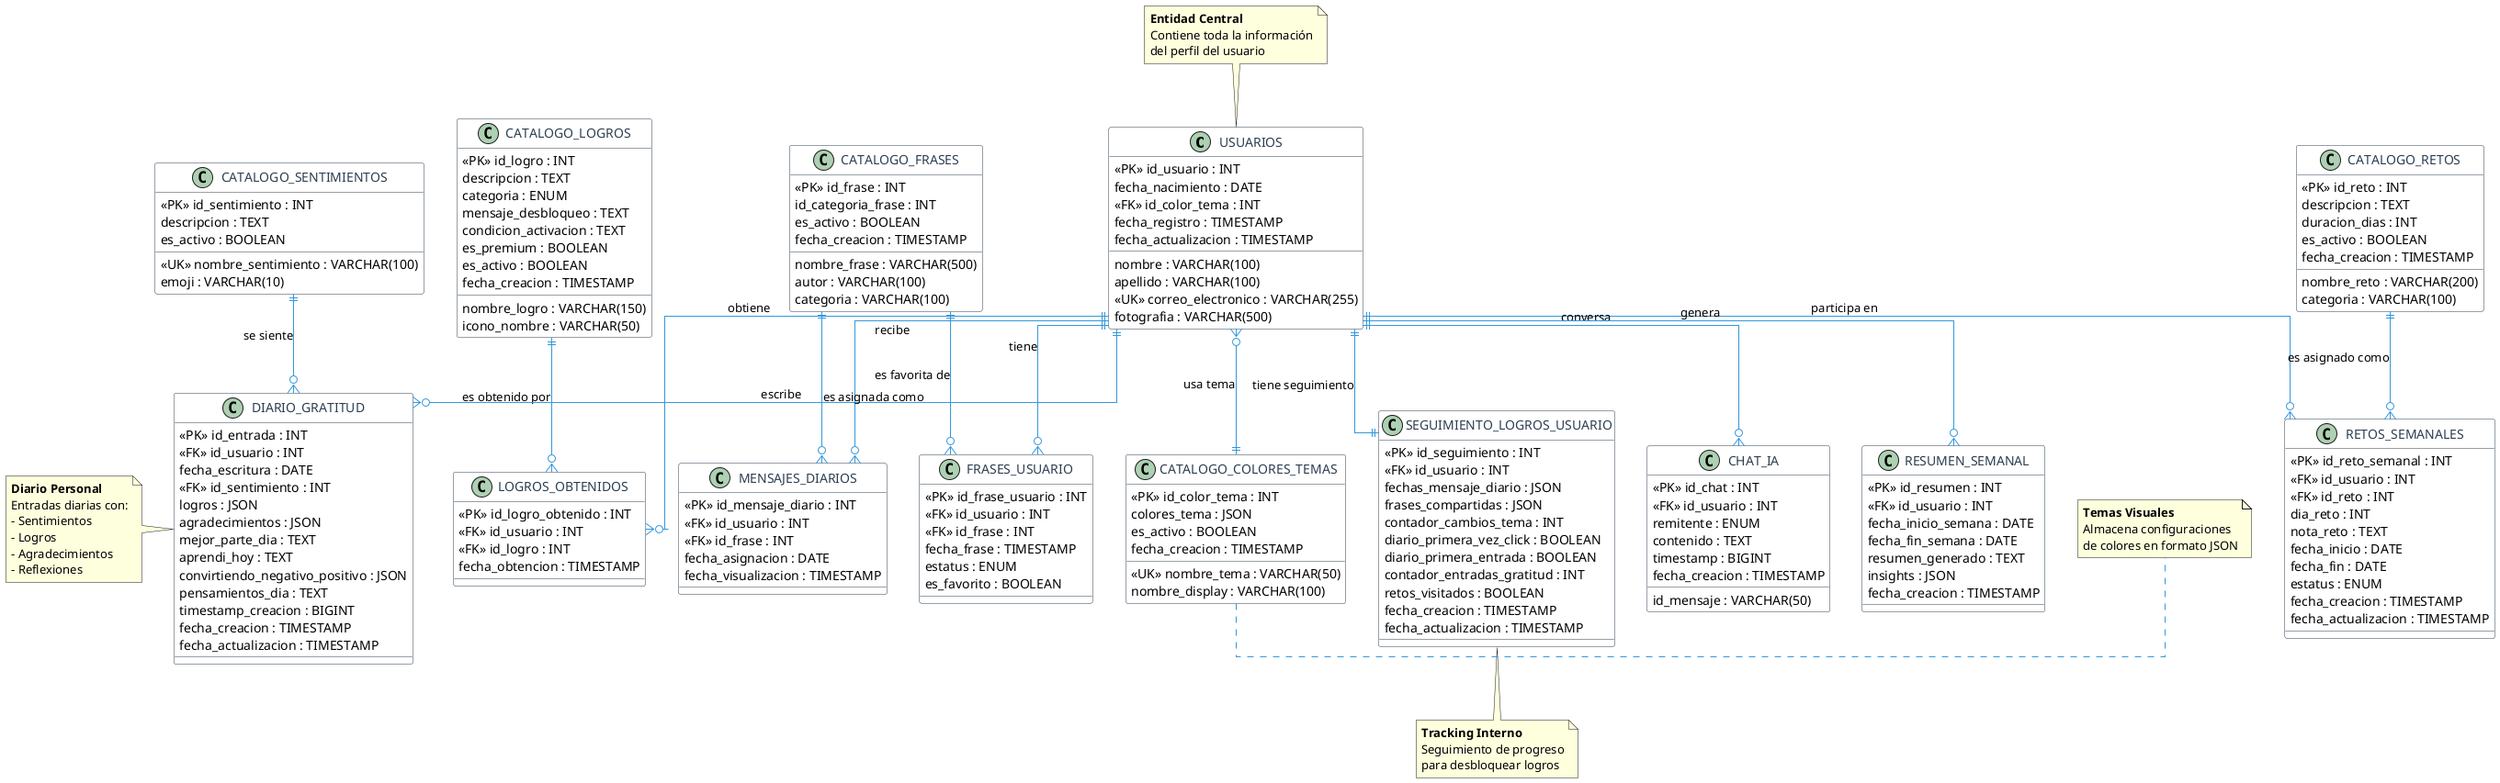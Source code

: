 @startuml App Para Brillar - Diagrama Entidad Relación

!define ENTITY class
!define PK <<PK>>
!define FK <<FK>>
!define UK <<UK>>

' Configuración del diagrama
skinparam class {
    BackgroundColor White
    BorderColor #2C3E50
    ArrowColor #3498DB
    FontColor #2C3E50
}

skinparam linetype ortho

' Entidades Principales
ENTITY USUARIOS {
    PK id_usuario : INT
    nombre : VARCHAR(100)
    apellido : VARCHAR(100)
    UK correo_electronico : VARCHAR(255)
    fecha_nacimiento : DATE
    fotografia : VARCHAR(500)
    FK id_color_tema : INT
    fecha_registro : TIMESTAMP
    fecha_actualizacion : TIMESTAMP
}

ENTITY CATALOGO_COLORES_TEMAS {
    PK id_color_tema : INT
    UK nombre_tema : VARCHAR(50)
    nombre_display : VARCHAR(100)
    colores_tema : JSON
    es_activo : BOOLEAN
    fecha_creacion : TIMESTAMP
}

ENTITY CATALOGO_SENTIMIENTOS {
    PK id_sentimiento : INT
    UK nombre_sentimiento : VARCHAR(100)
    emoji : VARCHAR(10)
    descripcion : TEXT
    es_activo : BOOLEAN
}

ENTITY CATALOGO_LOGROS {
    PK id_logro : INT
    nombre_logro : VARCHAR(150)
    descripcion : TEXT
    categoria : ENUM
    icono_nombre : VARCHAR(50)
    mensaje_desbloqueo : TEXT
    condicion_activacion : TEXT
    es_premium : BOOLEAN
    es_activo : BOOLEAN
    fecha_creacion : TIMESTAMP
}

ENTITY CATALOGO_FRASES {
    PK id_frase : INT
    id_categoria_frase : INT
    nombre_frase : VARCHAR(500)
    autor : VARCHAR(100)
    categoria : VARCHAR(100)
    es_activo : BOOLEAN
    fecha_creacion : TIMESTAMP
}

ENTITY CATALOGO_RETOS {
    PK id_reto : INT
    nombre_reto : VARCHAR(200)
    descripcion : TEXT
    categoria : VARCHAR(100)
    duracion_dias : INT
    es_activo : BOOLEAN
    fecha_creacion : TIMESTAMP
}

' Entidades de Relación
ENTITY LOGROS_OBTENIDOS {
    PK id_logro_obtenido : INT
    FK id_usuario : INT
    FK id_logro : INT
    fecha_obtencion : TIMESTAMP
}

ENTITY FRASES_USUARIO {
    PK id_frase_usuario : INT
    FK id_usuario : INT
    FK id_frase : INT
    fecha_frase : TIMESTAMP
    estatus : ENUM
    es_favorito : BOOLEAN
}

ENTITY RETOS_SEMANALES {
    PK id_reto_semanal : INT
    FK id_usuario : INT
    FK id_reto : INT
    dia_reto : INT
    nota_reto : TEXT
    fecha_inicio : DATE
    fecha_fin : DATE
    estatus : ENUM
    fecha_creacion : TIMESTAMP
    fecha_actualizacion : TIMESTAMP
}

ENTITY DIARIO_GRATITUD {
    PK id_entrada : INT
    FK id_usuario : INT
    fecha_escritura : DATE
    FK id_sentimiento : INT
    logros : JSON
    agradecimientos : JSON
    mejor_parte_dia : TEXT
    aprendi_hoy : TEXT
    convirtiendo_negativo_positivo : JSON
    pensamientos_dia : TEXT
    timestamp_creacion : BIGINT
    fecha_creacion : TIMESTAMP
    fecha_actualizacion : TIMESTAMP
}

' Entidades de Seguimiento
ENTITY SEGUIMIENTO_LOGROS_USUARIO {
    PK id_seguimiento : INT
    FK id_usuario : INT
    fechas_mensaje_diario : JSON
    frases_compartidas : JSON
    contador_cambios_tema : INT
    diario_primera_vez_click : BOOLEAN
    diario_primera_entrada : BOOLEAN
    contador_entradas_gratitud : INT
    retos_visitados : BOOLEAN
    fecha_creacion : TIMESTAMP
    fecha_actualizacion : TIMESTAMP
}

ENTITY MENSAJES_DIARIOS {
    PK id_mensaje_diario : INT
    FK id_usuario : INT
    FK id_frase : INT
    fecha_asignacion : DATE
    fecha_visualizacion : TIMESTAMP
}

ENTITY CHAT_IA {
    PK id_chat : INT
    FK id_usuario : INT
    id_mensaje : VARCHAR(50)
    remitente : ENUM
    contenido : TEXT
    timestamp : BIGINT
    fecha_creacion : TIMESTAMP
}

ENTITY RESUMEN_SEMANAL {
    PK id_resumen : INT
    FK id_usuario : INT
    fecha_inicio_semana : DATE
    fecha_fin_semana : DATE
    resumen_generado : TEXT
    insights : JSON
    fecha_creacion : TIMESTAMP
}

' Relaciones principales
USUARIOS ||--o{ LOGROS_OBTENIDOS : "obtiene"
CATALOGO_LOGROS ||--o{ LOGROS_OBTENIDOS : "es obtenido por"

USUARIOS ||--o{ FRASES_USUARIO : "tiene"
CATALOGO_FRASES ||--o{ FRASES_USUARIO : "es favorita de"

USUARIOS ||--o{ RETOS_SEMANALES : "participa en"
CATALOGO_RETOS ||--o{ RETOS_SEMANALES : "es asignado como"

USUARIOS ||--o{ DIARIO_GRATITUD : "escribe"
CATALOGO_SENTIMIENTOS ||--o{ DIARIO_GRATITUD : "se siente"

USUARIOS ||--|| SEGUIMIENTO_LOGROS_USUARIO : "tiene seguimiento"

USUARIOS ||--o{ MENSAJES_DIARIOS : "recibe"
CATALOGO_FRASES ||--o{ MENSAJES_DIARIOS : "es asignada como"

USUARIOS ||--o{ CHAT_IA : "conversa"

USUARIOS ||--o{ RESUMEN_SEMANAL : "genera"

USUARIOS }o--|| CATALOGO_COLORES_TEMAS : "usa tema"

' Notas del diagrama
note top of USUARIOS
  **Entidad Central**
  Contiene toda la información
  del perfil del usuario
end note

note right of CATALOGO_COLORES_TEMAS
  **Temas Visuales**
  Almacena configuraciones
  de colores en formato JSON
end note

note left of DIARIO_GRATITUD
  **Diario Personal**
  Entradas diarias con:
  - Sentimientos
  - Logros
  - Agradecimientos
  - Reflexiones
end note

note bottom of SEGUIMIENTO_LOGROS_USUARIO
  **Tracking Interno**
  Seguimiento de progreso
  para desbloquear logros
end note

@enduml 